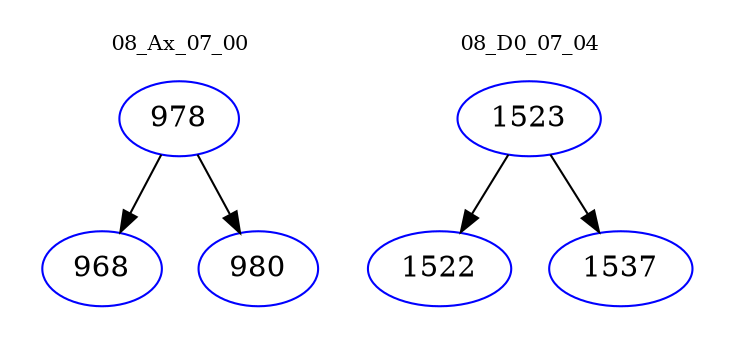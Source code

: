 digraph{
subgraph cluster_0 {
color = white
label = "08_Ax_07_00";
fontsize=10;
T0_978 [label="978", color="blue"]
T0_978 -> T0_968 [color="black"]
T0_968 [label="968", color="blue"]
T0_978 -> T0_980 [color="black"]
T0_980 [label="980", color="blue"]
}
subgraph cluster_1 {
color = white
label = "08_D0_07_04";
fontsize=10;
T1_1523 [label="1523", color="blue"]
T1_1523 -> T1_1522 [color="black"]
T1_1522 [label="1522", color="blue"]
T1_1523 -> T1_1537 [color="black"]
T1_1537 [label="1537", color="blue"]
}
}
